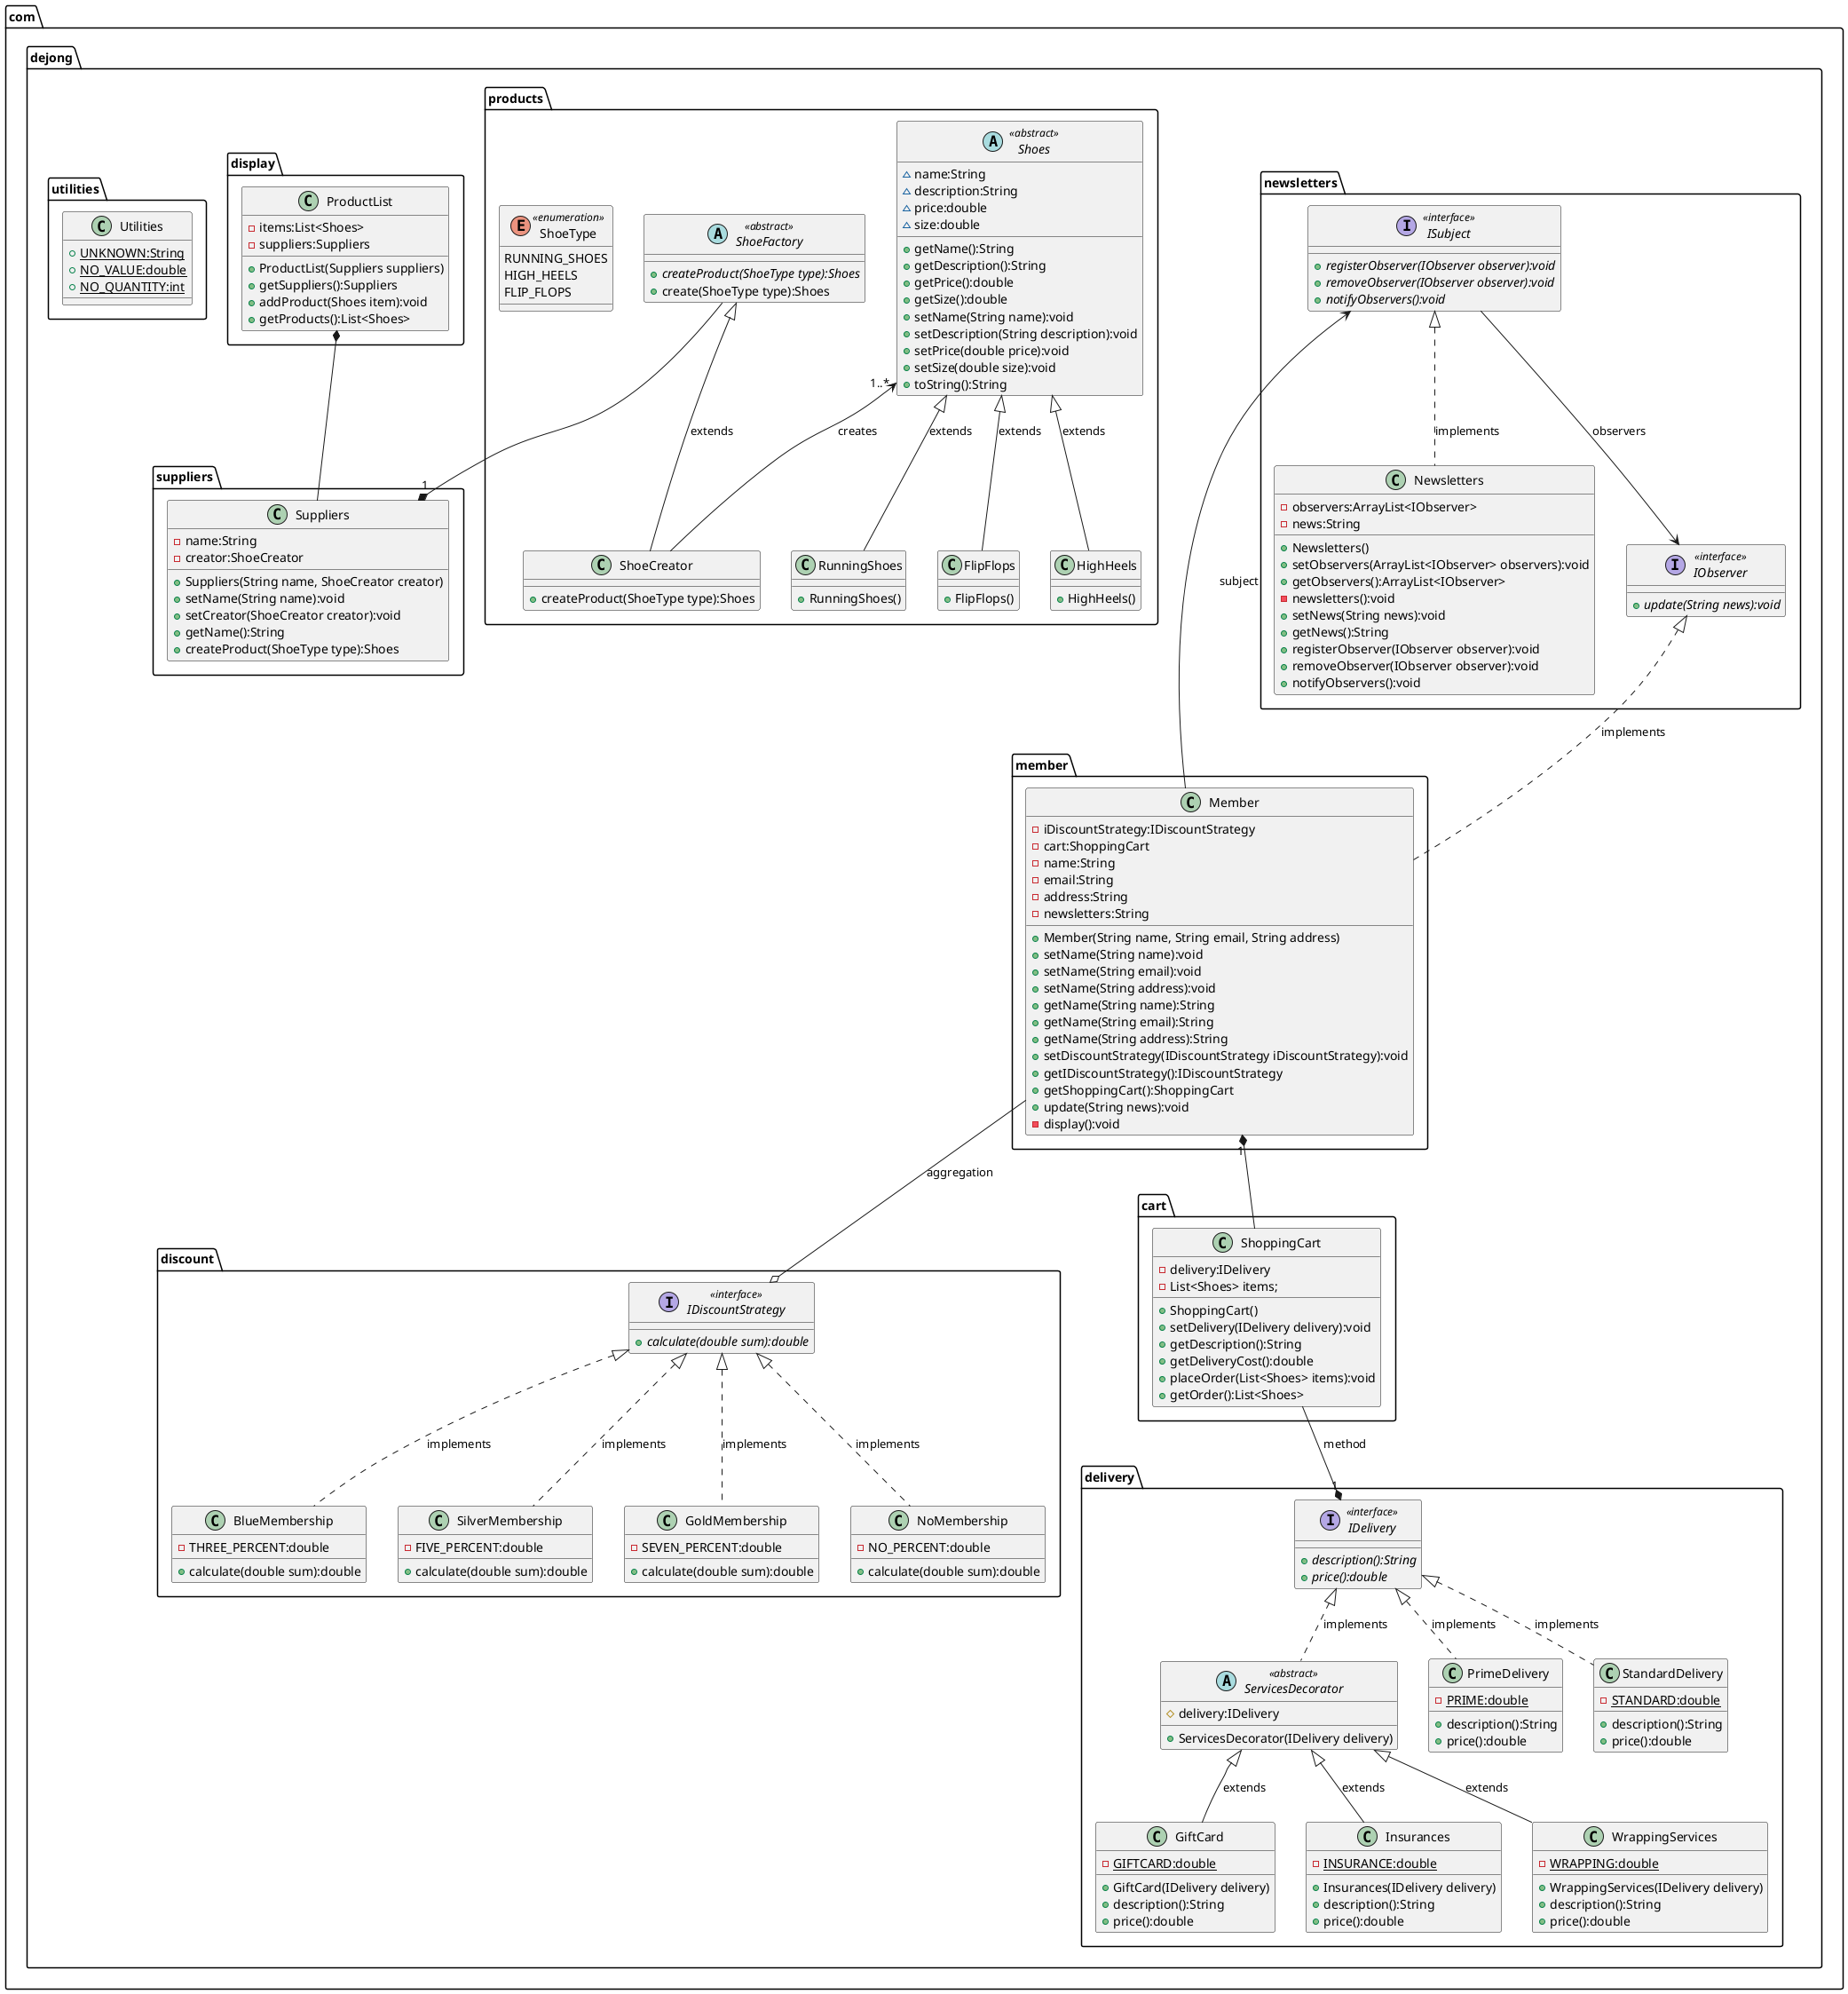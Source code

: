 @startuml

'Concrete Class
class com.dejong.discount.BlueMembership {
    - THREE_PERCENT:double
    + calculate(double sum):double
}
class com.dejong.discount.SilverMembership {
    - FIVE_PERCENT:double
    + calculate(double sum):double
}
class com.dejong.discount.GoldMembership {
    - SEVEN_PERCENT:double
    + calculate(double sum):double
}
class com.dejong.discount.NoMembership {
    - NO_PERCENT:double
    + calculate(double sum):double
}
class com.dejong.member.Member {
    - iDiscountStrategy:IDiscountStrategy
    - cart:ShoppingCart
    - name:String
    - email:String
    - address:String
    - newsletters:String
    + Member(String name, String email, String address)
    + setName(String name):void
    + setName(String email):void
    + setName(String address):void
    + getName(String name):String
    + getName(String email):String
    + getName(String address):String
    + setDiscountStrategy(IDiscountStrategy iDiscountStrategy):void
    + getIDiscountStrategy():IDiscountStrategy
    + getShoppingCart():ShoppingCart
    + update(String news):void
    - display():void
}
class com.dejong.newsletters.Newsletters {
    - observers:ArrayList<IObserver>
    - news:String
    + Newsletters()
    + setObservers(ArrayList<IObserver> observers):void
    + getObservers():ArrayList<IObserver>
    - newsletters():void
    + setNews(String news):void
    + getNews():String
    + registerObserver(IObserver observer):void
    + removeObserver(IObserver observer):void
    + notifyObservers():void
}
abstract class com.dejong.delivery.ServicesDecorator << abstract >> {
    # delivery:IDelivery
    + ServicesDecorator(IDelivery delivery)
}
class com.dejong.delivery.GiftCard {
    - {static} GIFTCARD:double
    + GiftCard(IDelivery delivery)
    + {method} description():String
    + {method} price():double
}
class com.dejong.delivery.Insurances{
    - {static} INSURANCE:double
    + Insurances(IDelivery delivery)
    + {method} description():String
    + {method} price():double
}
class com.dejong.delivery.PrimeDelivery {
    - {static} PRIME:double
    + {method} description():String
    + {method} price():double
}
class com.dejong.delivery.StandardDelivery {
    - {static} STANDARD:double
    + {method} description():String
    + {method} price():double
}
class com.dejong.delivery.WrappingServices {
    - {static} WRAPPING:double
    + WrappingServices(IDelivery delivery)
    + {method} description():String
    + {method} price():double
}
class com.dejong.cart.ShoppingCart {
    - delivery:IDelivery
    - List<Shoes> items;
    + ShoppingCart()
    + setDelivery(IDelivery delivery):void
    + getDescription():String
    + getDeliveryCost():double
    + placeOrder(List<Shoes> items):void
    + getOrder():List<Shoes>
}
class com.dejong.products.FlipFlops {
    + FlipFlops()
}
class com.dejong.products.HighHeels {
    + HighHeels()
}
class com.dejong.products.RunningShoes {
    + RunningShoes()
}
abstract class com.dejong.products.Shoes << abstract >> {
    ~ name:String
    ~ description:String
    ~ price:double
    ~ size:double
    + getName():String
    + getDescription():String
    + getPrice():double
    + getSize():double
    + setName(String name):void
    + setDescription(String description):void
    + setPrice(double price):void
    + setSize(double size):void
    + toString():String
}
abstract class com.dejong.products.ShoeFactory << abstract >> {
    + {abstract} createProduct(ShoeType type):Shoes
    + create(ShoeType type):Shoes
}
class com.dejong.products.ShoeCreator {
    + createProduct(ShoeType type):Shoes
}
class com.dejong.suppliers.Suppliers {
    - name:String
    - creator:ShoeCreator
    + Suppliers(String name, ShoeCreator creator)
    + setName(String name):void
    + setCreator(ShoeCreator creator):void
    + getName():String
    + createProduct(ShoeType type):Shoes
}
class com.dejong.display.ProductList {
    - items:List<Shoes>
    - suppliers:Suppliers
    + ProductList(Suppliers suppliers)
    + getSuppliers():Suppliers
    + addProduct(Shoes item):void
    + getProducts():List<Shoes>
}
enum com.dejong.products.ShoeType << enumeration >> {
    RUNNING_SHOES
    HIGH_HEELS
    FLIP_FLOPS
}
class com.dejong.utilities.Utilities {
    + {static} UNKNOWN:String
    + {static} NO_VALUE:double
    + {static} NO_QUANTITY:int
}

'Interface
interface com.dejong.discount.IDiscountStrategy << interface >> {
    + {abstract} calculate(double sum):double
}
interface com.dejong.newsletters.ISubject << interface >> {
    + {abstract} registerObserver(IObserver observer):void
    + {abstract} removeObserver(IObserver observer):void
    + {abstract} notifyObservers():void
}
interface com.dejong.newsletters.IObserver << interface >> {
    + {abstract} update(String news):void
}
interface com.dejong.delivery.IDelivery << interface >> {
    + {abstract} description():String
    + {abstract} price():double
}

'Relationships
com.dejong.member.Member --o com.dejong.discount.IDiscountStrategy : aggregation
com.dejong.discount.IDiscountStrategy <|.. com.dejong.discount.BlueMembership : implements
com.dejong.discount.IDiscountStrategy <|.. com.dejong.discount.SilverMembership : implements
com.dejong.discount.IDiscountStrategy <|.. com.dejong.discount.GoldMembership : implements
com.dejong.discount.IDiscountStrategy <|.. com.dejong.discount.NoMembership : implements
com.dejong.newsletters.IObserver <|.. com.dejong.member.Member : implements
com.dejong.newsletters.ISubject <|.. com.dejong.newsletters.Newsletters : implements
com.dejong.newsletters.ISubject --> com.dejong.newsletters.IObserver : observers
com.dejong.member.Member --> com.dejong.newsletters.ISubject : subject
com.dejong.member.Member "1" *-- com.dejong.cart.ShoppingCart
com.dejong.cart.ShoppingCart --* "1" com.dejong.delivery.IDelivery : " method"
com.dejong.delivery.IDelivery <|.. com.dejong.delivery.PrimeDelivery : implements
com.dejong.delivery.IDelivery <|.. com.dejong.delivery.StandardDelivery : implements
com.dejong.delivery.IDelivery <|.. com.dejong.delivery.ServicesDecorator : implements
com.dejong.delivery.ServicesDecorator <|-- com.dejong.delivery.WrappingServices : extends
com.dejong.delivery.ServicesDecorator <|-- com.dejong.delivery.GiftCard : extends
com.dejong.delivery.ServicesDecorator <|-- com.dejong.delivery.Insurances : extends
com.dejong.products.Shoes <|-- com.dejong.products.FlipFlops : "extends"
com.dejong.products.Shoes <|-- com.dejong.products.RunningShoes : "extends"
com.dejong.products.Shoes <|-- com.dejong.products.HighHeels : "extends"
com.dejong.products.ShoeFactory <|-- com.dejong.products.ShoeCreator : "extends"
com.dejong.products.Shoes "1..*" <-- com.dejong.products.ShoeCreator : "creates"
com.dejong.products.ShoeFactory --* "1" com.dejong.suppliers.Suppliers
com.dejong.display.ProductList *-- com.dejong.suppliers.Suppliers

@enduml